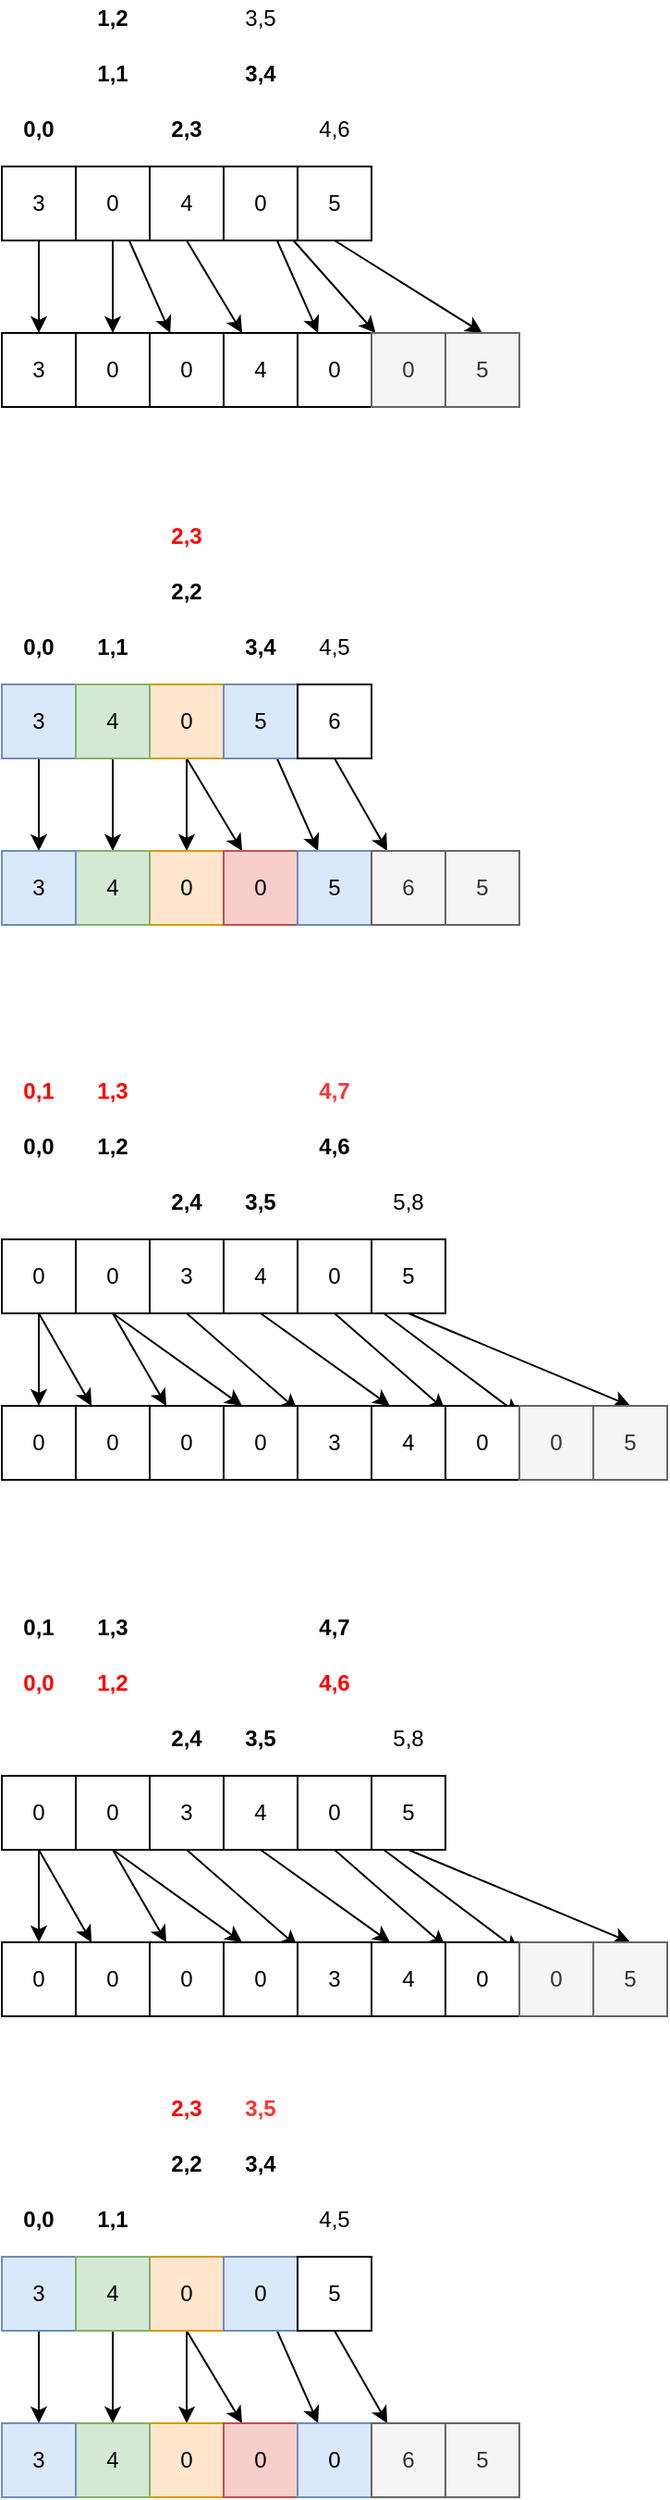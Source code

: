 <mxfile version="13.1.5" type="device"><diagram id="WOctgGuUu7U93JuyWRdp" name="Page-1"><mxGraphModel dx="415" dy="596" grid="1" gridSize="10" guides="1" tooltips="1" connect="1" arrows="1" fold="1" page="1" pageScale="1" pageWidth="827" pageHeight="1169" math="0" shadow="0"><root><mxCell id="0"/><mxCell id="1" parent="0"/><mxCell id="TmiIXDje751o7hdg9vyt-18" value="" style="rounded=0;orthogonalLoop=1;jettySize=auto;html=1;" edge="1" parent="1" source="TmiIXDje751o7hdg9vyt-1" target="TmiIXDje751o7hdg9vyt-16"><mxGeometry relative="1" as="geometry"/></mxCell><mxCell id="TmiIXDje751o7hdg9vyt-1" value="3" style="whiteSpace=wrap;html=1;aspect=fixed;" vertex="1" parent="1"><mxGeometry x="320" y="320" width="40" height="40" as="geometry"/></mxCell><mxCell id="TmiIXDje751o7hdg9vyt-28" value="" style="edgeStyle=none;rounded=0;orthogonalLoop=1;jettySize=auto;html=1;entryX=0.25;entryY=0;entryDx=0;entryDy=0;exitX=0.5;exitY=1;exitDx=0;exitDy=0;" edge="1" parent="1" source="TmiIXDje751o7hdg9vyt-11" target="TmiIXDje751o7hdg9vyt-26"><mxGeometry relative="1" as="geometry"/></mxCell><mxCell id="TmiIXDje751o7hdg9vyt-11" value="4" style="whiteSpace=wrap;html=1;aspect=fixed;" vertex="1" parent="1"><mxGeometry x="400" y="320" width="40" height="40" as="geometry"/></mxCell><mxCell id="TmiIXDje751o7hdg9vyt-19" value="" style="rounded=0;orthogonalLoop=1;jettySize=auto;html=1;" edge="1" parent="1" source="TmiIXDje751o7hdg9vyt-12" target="TmiIXDje751o7hdg9vyt-15"><mxGeometry relative="1" as="geometry"/></mxCell><mxCell id="TmiIXDje751o7hdg9vyt-21" style="rounded=0;orthogonalLoop=1;jettySize=auto;html=1;" edge="1" parent="1" source="TmiIXDje751o7hdg9vyt-12" target="TmiIXDje751o7hdg9vyt-14"><mxGeometry relative="1" as="geometry"/></mxCell><mxCell id="TmiIXDje751o7hdg9vyt-12" value="0" style="whiteSpace=wrap;html=1;aspect=fixed;" vertex="1" parent="1"><mxGeometry x="360" y="320" width="40" height="40" as="geometry"/></mxCell><mxCell id="TmiIXDje751o7hdg9vyt-14" value="0" style="whiteSpace=wrap;html=1;aspect=fixed;" vertex="1" parent="1"><mxGeometry x="400" y="410" width="40" height="40" as="geometry"/></mxCell><mxCell id="TmiIXDje751o7hdg9vyt-15" value="0" style="whiteSpace=wrap;html=1;aspect=fixed;" vertex="1" parent="1"><mxGeometry x="360" y="410" width="40" height="40" as="geometry"/></mxCell><mxCell id="TmiIXDje751o7hdg9vyt-16" value="3" style="whiteSpace=wrap;html=1;aspect=fixed;" vertex="1" parent="1"><mxGeometry x="320" y="410" width="40" height="40" as="geometry"/></mxCell><mxCell id="TmiIXDje751o7hdg9vyt-29" value="" style="edgeStyle=none;rounded=0;orthogonalLoop=1;jettySize=auto;html=1;" edge="1" parent="1" source="TmiIXDje751o7hdg9vyt-22" target="TmiIXDje751o7hdg9vyt-27"><mxGeometry relative="1" as="geometry"/></mxCell><mxCell id="TmiIXDje751o7hdg9vyt-32" style="edgeStyle=none;rounded=0;orthogonalLoop=1;jettySize=auto;html=1;" edge="1" parent="1" source="TmiIXDje751o7hdg9vyt-22" target="TmiIXDje751o7hdg9vyt-30"><mxGeometry relative="1" as="geometry"/></mxCell><mxCell id="TmiIXDje751o7hdg9vyt-22" value="0" style="whiteSpace=wrap;html=1;aspect=fixed;" vertex="1" parent="1"><mxGeometry x="440" y="320" width="40" height="40" as="geometry"/></mxCell><mxCell id="TmiIXDje751o7hdg9vyt-33" style="edgeStyle=none;rounded=0;orthogonalLoop=1;jettySize=auto;html=1;entryX=0.5;entryY=0;entryDx=0;entryDy=0;exitX=0.5;exitY=1;exitDx=0;exitDy=0;" edge="1" parent="1" source="TmiIXDje751o7hdg9vyt-23" target="TmiIXDje751o7hdg9vyt-31"><mxGeometry relative="1" as="geometry"/></mxCell><mxCell id="TmiIXDje751o7hdg9vyt-23" value="5" style="whiteSpace=wrap;html=1;aspect=fixed;" vertex="1" parent="1"><mxGeometry x="480" y="320" width="40" height="40" as="geometry"/></mxCell><mxCell id="TmiIXDje751o7hdg9vyt-26" value="4" style="whiteSpace=wrap;html=1;aspect=fixed;" vertex="1" parent="1"><mxGeometry x="440" y="410" width="40" height="40" as="geometry"/></mxCell><mxCell id="TmiIXDje751o7hdg9vyt-27" value="0" style="whiteSpace=wrap;html=1;aspect=fixed;" vertex="1" parent="1"><mxGeometry x="480" y="410" width="40" height="40" as="geometry"/></mxCell><mxCell id="TmiIXDje751o7hdg9vyt-30" value="0" style="whiteSpace=wrap;html=1;aspect=fixed;fillColor=#f5f5f5;strokeColor=#666666;fontColor=#333333;" vertex="1" parent="1"><mxGeometry x="520" y="410" width="40" height="40" as="geometry"/></mxCell><mxCell id="TmiIXDje751o7hdg9vyt-31" value="5" style="whiteSpace=wrap;html=1;aspect=fixed;fillColor=#f5f5f5;strokeColor=#666666;fontColor=#333333;" vertex="1" parent="1"><mxGeometry x="560" y="410" width="40" height="40" as="geometry"/></mxCell><mxCell id="TmiIXDje751o7hdg9vyt-34" value="0,0" style="text;html=1;strokeColor=none;fillColor=none;align=center;verticalAlign=middle;whiteSpace=wrap;rounded=0;fontStyle=1" vertex="1" parent="1"><mxGeometry x="320" y="290" width="40" height="20" as="geometry"/></mxCell><mxCell id="TmiIXDje751o7hdg9vyt-35" value="1,1" style="text;html=1;strokeColor=none;fillColor=none;align=center;verticalAlign=middle;whiteSpace=wrap;rounded=0;fontStyle=1" vertex="1" parent="1"><mxGeometry x="360" y="260" width="40" height="20" as="geometry"/></mxCell><mxCell id="TmiIXDje751o7hdg9vyt-36" value="1,2" style="text;html=1;strokeColor=none;fillColor=none;align=center;verticalAlign=middle;whiteSpace=wrap;rounded=0;fontStyle=1" vertex="1" parent="1"><mxGeometry x="360" y="230" width="40" height="20" as="geometry"/></mxCell><mxCell id="TmiIXDje751o7hdg9vyt-37" value="2,3" style="text;html=1;strokeColor=none;fillColor=none;align=center;verticalAlign=middle;whiteSpace=wrap;rounded=0;fontStyle=1" vertex="1" parent="1"><mxGeometry x="400" y="290" width="40" height="20" as="geometry"/></mxCell><mxCell id="TmiIXDje751o7hdg9vyt-38" value="3,4" style="text;html=1;strokeColor=none;fillColor=none;align=center;verticalAlign=middle;whiteSpace=wrap;rounded=0;fontStyle=1" vertex="1" parent="1"><mxGeometry x="440" y="260" width="40" height="20" as="geometry"/></mxCell><mxCell id="TmiIXDje751o7hdg9vyt-39" value="3,5" style="text;html=1;strokeColor=none;fillColor=none;align=center;verticalAlign=middle;whiteSpace=wrap;rounded=0;" vertex="1" parent="1"><mxGeometry x="440" y="230" width="40" height="20" as="geometry"/></mxCell><mxCell id="TmiIXDje751o7hdg9vyt-40" value="4,6" style="text;html=1;strokeColor=none;fillColor=none;align=center;verticalAlign=middle;whiteSpace=wrap;rounded=0;" vertex="1" parent="1"><mxGeometry x="480" y="290" width="40" height="20" as="geometry"/></mxCell><mxCell id="TmiIXDje751o7hdg9vyt-41" value="" style="rounded=0;orthogonalLoop=1;jettySize=auto;html=1;" edge="1" source="TmiIXDje751o7hdg9vyt-42" target="TmiIXDje751o7hdg9vyt-50" parent="1"><mxGeometry relative="1" as="geometry"/></mxCell><mxCell id="TmiIXDje751o7hdg9vyt-42" value="3" style="whiteSpace=wrap;html=1;aspect=fixed;fillColor=#dae8fc;strokeColor=#6c8ebf;" vertex="1" parent="1"><mxGeometry x="320" y="600" width="40" height="40" as="geometry"/></mxCell><mxCell id="TmiIXDje751o7hdg9vyt-43" value="" style="edgeStyle=none;rounded=0;orthogonalLoop=1;jettySize=auto;html=1;entryX=0.25;entryY=0;entryDx=0;entryDy=0;exitX=0.5;exitY=1;exitDx=0;exitDy=0;" edge="1" source="TmiIXDje751o7hdg9vyt-44" target="TmiIXDje751o7hdg9vyt-56" parent="1"><mxGeometry relative="1" as="geometry"/></mxCell><mxCell id="TmiIXDje751o7hdg9vyt-67" value="" style="edgeStyle=none;rounded=0;orthogonalLoop=1;jettySize=auto;html=1;" edge="1" parent="1" source="TmiIXDje751o7hdg9vyt-44" target="TmiIXDje751o7hdg9vyt-48"><mxGeometry relative="1" as="geometry"/></mxCell><mxCell id="TmiIXDje751o7hdg9vyt-44" value="0" style="whiteSpace=wrap;html=1;aspect=fixed;fillColor=#ffe6cc;strokeColor=#d79b00;" vertex="1" parent="1"><mxGeometry x="400" y="600" width="40" height="40" as="geometry"/></mxCell><mxCell id="TmiIXDje751o7hdg9vyt-45" value="" style="rounded=0;orthogonalLoop=1;jettySize=auto;html=1;" edge="1" source="TmiIXDje751o7hdg9vyt-47" target="TmiIXDje751o7hdg9vyt-49" parent="1"><mxGeometry relative="1" as="geometry"/></mxCell><mxCell id="TmiIXDje751o7hdg9vyt-47" value="4" style="whiteSpace=wrap;html=1;aspect=fixed;fillColor=#d5e8d4;strokeColor=#82b366;" vertex="1" parent="1"><mxGeometry x="360" y="600" width="40" height="40" as="geometry"/></mxCell><mxCell id="TmiIXDje751o7hdg9vyt-48" value="0" style="whiteSpace=wrap;html=1;aspect=fixed;fillColor=#ffe6cc;strokeColor=#d79b00;" vertex="1" parent="1"><mxGeometry x="400" y="690" width="40" height="40" as="geometry"/></mxCell><mxCell id="TmiIXDje751o7hdg9vyt-49" value="4" style="whiteSpace=wrap;html=1;aspect=fixed;fillColor=#d5e8d4;strokeColor=#82b366;" vertex="1" parent="1"><mxGeometry x="360" y="690" width="40" height="40" as="geometry"/></mxCell><mxCell id="TmiIXDje751o7hdg9vyt-50" value="3" style="whiteSpace=wrap;html=1;aspect=fixed;fillColor=#dae8fc;strokeColor=#6c8ebf;" vertex="1" parent="1"><mxGeometry x="320" y="690" width="40" height="40" as="geometry"/></mxCell><mxCell id="TmiIXDje751o7hdg9vyt-51" value="" style="edgeStyle=none;rounded=0;orthogonalLoop=1;jettySize=auto;html=1;" edge="1" source="TmiIXDje751o7hdg9vyt-53" target="TmiIXDje751o7hdg9vyt-57" parent="1"><mxGeometry relative="1" as="geometry"/></mxCell><mxCell id="TmiIXDje751o7hdg9vyt-53" value="5" style="whiteSpace=wrap;html=1;aspect=fixed;fillColor=#dae8fc;strokeColor=#6c8ebf;" vertex="1" parent="1"><mxGeometry x="440" y="600" width="40" height="40" as="geometry"/></mxCell><mxCell id="TmiIXDje751o7hdg9vyt-54" style="edgeStyle=none;rounded=0;orthogonalLoop=1;jettySize=auto;html=1;exitX=0.5;exitY=1;exitDx=0;exitDy=0;" edge="1" source="TmiIXDje751o7hdg9vyt-55" target="TmiIXDje751o7hdg9vyt-58" parent="1"><mxGeometry relative="1" as="geometry"/></mxCell><mxCell id="TmiIXDje751o7hdg9vyt-55" value="6" style="whiteSpace=wrap;html=1;aspect=fixed;" vertex="1" parent="1"><mxGeometry x="480" y="600" width="40" height="40" as="geometry"/></mxCell><mxCell id="TmiIXDje751o7hdg9vyt-56" value="0" style="whiteSpace=wrap;html=1;aspect=fixed;fillColor=#f8cecc;strokeColor=#b85450;" vertex="1" parent="1"><mxGeometry x="440" y="690" width="40" height="40" as="geometry"/></mxCell><mxCell id="TmiIXDje751o7hdg9vyt-57" value="5" style="whiteSpace=wrap;html=1;aspect=fixed;fillColor=#dae8fc;strokeColor=#6c8ebf;" vertex="1" parent="1"><mxGeometry x="480" y="690" width="40" height="40" as="geometry"/></mxCell><mxCell id="TmiIXDje751o7hdg9vyt-58" value="6" style="whiteSpace=wrap;html=1;aspect=fixed;fillColor=#f5f5f5;strokeColor=#666666;fontColor=#333333;" vertex="1" parent="1"><mxGeometry x="520" y="690" width="40" height="40" as="geometry"/></mxCell><mxCell id="TmiIXDje751o7hdg9vyt-59" value="5" style="whiteSpace=wrap;html=1;aspect=fixed;fillColor=#f5f5f5;strokeColor=#666666;fontColor=#333333;" vertex="1" parent="1"><mxGeometry x="560" y="690" width="40" height="40" as="geometry"/></mxCell><mxCell id="TmiIXDje751o7hdg9vyt-60" value="0,0" style="text;html=1;strokeColor=none;fillColor=none;align=center;verticalAlign=middle;whiteSpace=wrap;rounded=0;fontStyle=1" vertex="1" parent="1"><mxGeometry x="320" y="570" width="40" height="20" as="geometry"/></mxCell><mxCell id="TmiIXDje751o7hdg9vyt-61" value="1,1" style="text;html=1;strokeColor=none;fillColor=none;align=center;verticalAlign=middle;whiteSpace=wrap;rounded=0;fontStyle=1" vertex="1" parent="1"><mxGeometry x="360" y="570" width="40" height="20" as="geometry"/></mxCell><mxCell id="TmiIXDje751o7hdg9vyt-63" value="2,2" style="text;html=1;strokeColor=none;fillColor=none;align=center;verticalAlign=middle;whiteSpace=wrap;rounded=0;fontStyle=1" vertex="1" parent="1"><mxGeometry x="400" y="540" width="40" height="20" as="geometry"/></mxCell><mxCell id="TmiIXDje751o7hdg9vyt-64" value="3,4" style="text;html=1;strokeColor=none;fillColor=none;align=center;verticalAlign=middle;whiteSpace=wrap;rounded=0;fontStyle=1" vertex="1" parent="1"><mxGeometry x="440" y="570" width="40" height="20" as="geometry"/></mxCell><mxCell id="TmiIXDje751o7hdg9vyt-66" value="4,5" style="text;html=1;strokeColor=none;fillColor=none;align=center;verticalAlign=middle;whiteSpace=wrap;rounded=0;" vertex="1" parent="1"><mxGeometry x="480" y="570" width="40" height="20" as="geometry"/></mxCell><mxCell id="TmiIXDje751o7hdg9vyt-68" value="2,3" style="text;html=1;strokeColor=none;fillColor=none;align=center;verticalAlign=middle;whiteSpace=wrap;rounded=0;fontStyle=1;fontColor=#FF0000;" vertex="1" parent="1"><mxGeometry x="400" y="510" width="40" height="20" as="geometry"/></mxCell><mxCell id="TmiIXDje751o7hdg9vyt-69" value="" style="rounded=0;orthogonalLoop=1;jettySize=auto;html=1;" edge="1" source="TmiIXDje751o7hdg9vyt-70" target="TmiIXDje751o7hdg9vyt-78" parent="1"><mxGeometry relative="1" as="geometry"/></mxCell><mxCell id="TmiIXDje751o7hdg9vyt-128" style="edgeStyle=none;rounded=0;orthogonalLoop=1;jettySize=auto;html=1;exitX=0.5;exitY=1;exitDx=0;exitDy=0;fontColor=#FF0000;" edge="1" parent="1" source="TmiIXDje751o7hdg9vyt-70" target="TmiIXDje751o7hdg9vyt-124"><mxGeometry relative="1" as="geometry"/></mxCell><mxCell id="TmiIXDje751o7hdg9vyt-70" value="0" style="whiteSpace=wrap;html=1;aspect=fixed;" vertex="1" parent="1"><mxGeometry x="320" y="900" width="40" height="40" as="geometry"/></mxCell><mxCell id="TmiIXDje751o7hdg9vyt-71" value="" style="edgeStyle=none;rounded=0;orthogonalLoop=1;jettySize=auto;html=1;entryX=0.25;entryY=0;entryDx=0;entryDy=0;exitX=0.5;exitY=1;exitDx=0;exitDy=0;" edge="1" source="TmiIXDje751o7hdg9vyt-72" target="TmiIXDje751o7hdg9vyt-84" parent="1"><mxGeometry relative="1" as="geometry"/></mxCell><mxCell id="TmiIXDje751o7hdg9vyt-72" value="4" style="whiteSpace=wrap;html=1;aspect=fixed;" vertex="1" parent="1"><mxGeometry x="440" y="900" width="40" height="40" as="geometry"/></mxCell><mxCell id="TmiIXDje751o7hdg9vyt-74" style="rounded=0;orthogonalLoop=1;jettySize=auto;html=1;exitX=0.5;exitY=1;exitDx=0;exitDy=0;" edge="1" source="TmiIXDje751o7hdg9vyt-75" target="TmiIXDje751o7hdg9vyt-76" parent="1"><mxGeometry relative="1" as="geometry"/></mxCell><mxCell id="TmiIXDje751o7hdg9vyt-75" value="3" style="whiteSpace=wrap;html=1;aspect=fixed;" vertex="1" parent="1"><mxGeometry x="400" y="900" width="40" height="40" as="geometry"/></mxCell><mxCell id="TmiIXDje751o7hdg9vyt-76" value="3" style="whiteSpace=wrap;html=1;aspect=fixed;" vertex="1" parent="1"><mxGeometry x="480" y="990" width="40" height="40" as="geometry"/></mxCell><mxCell id="TmiIXDje751o7hdg9vyt-77" value="0" style="whiteSpace=wrap;html=1;aspect=fixed;" vertex="1" parent="1"><mxGeometry x="440" y="990" width="40" height="40" as="geometry"/></mxCell><mxCell id="TmiIXDje751o7hdg9vyt-78" value="0" style="whiteSpace=wrap;html=1;aspect=fixed;" vertex="1" parent="1"><mxGeometry x="320" y="990" width="40" height="40" as="geometry"/></mxCell><mxCell id="TmiIXDje751o7hdg9vyt-79" value="" style="edgeStyle=none;rounded=0;orthogonalLoop=1;jettySize=auto;html=1;exitX=0.5;exitY=1;exitDx=0;exitDy=0;" edge="1" source="TmiIXDje751o7hdg9vyt-81" target="TmiIXDje751o7hdg9vyt-85" parent="1"><mxGeometry relative="1" as="geometry"/></mxCell><mxCell id="TmiIXDje751o7hdg9vyt-80" style="edgeStyle=none;rounded=0;orthogonalLoop=1;jettySize=auto;html=1;" edge="1" source="TmiIXDje751o7hdg9vyt-81" target="TmiIXDje751o7hdg9vyt-86" parent="1"><mxGeometry relative="1" as="geometry"/></mxCell><mxCell id="TmiIXDje751o7hdg9vyt-81" value="0" style="whiteSpace=wrap;html=1;aspect=fixed;" vertex="1" parent="1"><mxGeometry x="480" y="900" width="40" height="40" as="geometry"/></mxCell><mxCell id="TmiIXDje751o7hdg9vyt-82" style="edgeStyle=none;rounded=0;orthogonalLoop=1;jettySize=auto;html=1;entryX=0.5;entryY=0;entryDx=0;entryDy=0;exitX=0.5;exitY=1;exitDx=0;exitDy=0;" edge="1" source="TmiIXDje751o7hdg9vyt-83" target="TmiIXDje751o7hdg9vyt-87" parent="1"><mxGeometry relative="1" as="geometry"/></mxCell><mxCell id="TmiIXDje751o7hdg9vyt-83" value="5" style="whiteSpace=wrap;html=1;aspect=fixed;" vertex="1" parent="1"><mxGeometry x="520" y="900" width="40" height="40" as="geometry"/></mxCell><mxCell id="TmiIXDje751o7hdg9vyt-84" value="4" style="whiteSpace=wrap;html=1;aspect=fixed;" vertex="1" parent="1"><mxGeometry x="520" y="990" width="40" height="40" as="geometry"/></mxCell><mxCell id="TmiIXDje751o7hdg9vyt-85" value="0" style="whiteSpace=wrap;html=1;aspect=fixed;" vertex="1" parent="1"><mxGeometry x="560" y="990" width="40" height="40" as="geometry"/></mxCell><mxCell id="TmiIXDje751o7hdg9vyt-86" value="0" style="whiteSpace=wrap;html=1;aspect=fixed;fillColor=#f5f5f5;strokeColor=#666666;fontColor=#333333;" vertex="1" parent="1"><mxGeometry x="600" y="990" width="40" height="40" as="geometry"/></mxCell><mxCell id="TmiIXDje751o7hdg9vyt-87" value="5" style="whiteSpace=wrap;html=1;aspect=fixed;fillColor=#f5f5f5;strokeColor=#666666;fontColor=#333333;" vertex="1" parent="1"><mxGeometry x="640" y="990" width="40" height="40" as="geometry"/></mxCell><mxCell id="TmiIXDje751o7hdg9vyt-88" value="0,0" style="text;html=1;strokeColor=none;fillColor=none;align=center;verticalAlign=middle;whiteSpace=wrap;rounded=0;fontStyle=1" vertex="1" parent="1"><mxGeometry x="320" y="840" width="40" height="20" as="geometry"/></mxCell><mxCell id="TmiIXDje751o7hdg9vyt-89" value="2,4" style="text;html=1;strokeColor=none;fillColor=none;align=center;verticalAlign=middle;whiteSpace=wrap;rounded=0;fontStyle=1" vertex="1" parent="1"><mxGeometry x="400" y="870" width="40" height="20" as="geometry"/></mxCell><mxCell id="TmiIXDje751o7hdg9vyt-91" value="3,5" style="text;html=1;strokeColor=none;fillColor=none;align=center;verticalAlign=middle;whiteSpace=wrap;rounded=0;fontStyle=1" vertex="1" parent="1"><mxGeometry x="440" y="870" width="40" height="20" as="geometry"/></mxCell><mxCell id="TmiIXDje751o7hdg9vyt-92" value="4,6" style="text;html=1;strokeColor=none;fillColor=none;align=center;verticalAlign=middle;whiteSpace=wrap;rounded=0;fontStyle=1" vertex="1" parent="1"><mxGeometry x="480" y="840" width="40" height="20" as="geometry"/></mxCell><mxCell id="TmiIXDje751o7hdg9vyt-93" value="4,7" style="text;html=1;strokeColor=none;fillColor=none;align=center;verticalAlign=middle;whiteSpace=wrap;rounded=0;fontColor=#FF3333;fontStyle=1" vertex="1" parent="1"><mxGeometry x="480" y="810" width="40" height="20" as="geometry"/></mxCell><mxCell id="TmiIXDje751o7hdg9vyt-94" value="5,8" style="text;html=1;strokeColor=none;fillColor=none;align=center;verticalAlign=middle;whiteSpace=wrap;rounded=0;" vertex="1" parent="1"><mxGeometry x="520" y="870" width="40" height="20" as="geometry"/></mxCell><mxCell id="TmiIXDje751o7hdg9vyt-95" value="0,1" style="text;html=1;strokeColor=none;fillColor=none;align=center;verticalAlign=middle;whiteSpace=wrap;rounded=0;fontStyle=1;fontColor=#FF0000;" vertex="1" parent="1"><mxGeometry x="320" y="810" width="40" height="20" as="geometry"/></mxCell><mxCell id="TmiIXDje751o7hdg9vyt-96" value="" style="rounded=0;orthogonalLoop=1;jettySize=auto;html=1;" edge="1" parent="1" source="TmiIXDje751o7hdg9vyt-97" target="TmiIXDje751o7hdg9vyt-105"><mxGeometry relative="1" as="geometry"/></mxCell><mxCell id="TmiIXDje751o7hdg9vyt-97" value="3" style="whiteSpace=wrap;html=1;aspect=fixed;fillColor=#dae8fc;strokeColor=#6c8ebf;" vertex="1" parent="1"><mxGeometry x="320" y="1450" width="40" height="40" as="geometry"/></mxCell><mxCell id="TmiIXDje751o7hdg9vyt-98" value="" style="edgeStyle=none;rounded=0;orthogonalLoop=1;jettySize=auto;html=1;entryX=0.25;entryY=0;entryDx=0;entryDy=0;exitX=0.5;exitY=1;exitDx=0;exitDy=0;" edge="1" parent="1" source="TmiIXDje751o7hdg9vyt-100" target="TmiIXDje751o7hdg9vyt-110"><mxGeometry relative="1" as="geometry"/></mxCell><mxCell id="TmiIXDje751o7hdg9vyt-99" value="" style="edgeStyle=none;rounded=0;orthogonalLoop=1;jettySize=auto;html=1;" edge="1" parent="1" source="TmiIXDje751o7hdg9vyt-100" target="TmiIXDje751o7hdg9vyt-103"><mxGeometry relative="1" as="geometry"/></mxCell><mxCell id="TmiIXDje751o7hdg9vyt-100" value="0" style="whiteSpace=wrap;html=1;aspect=fixed;fillColor=#ffe6cc;strokeColor=#d79b00;" vertex="1" parent="1"><mxGeometry x="400" y="1450" width="40" height="40" as="geometry"/></mxCell><mxCell id="TmiIXDje751o7hdg9vyt-101" value="" style="rounded=0;orthogonalLoop=1;jettySize=auto;html=1;" edge="1" parent="1" source="TmiIXDje751o7hdg9vyt-102" target="TmiIXDje751o7hdg9vyt-104"><mxGeometry relative="1" as="geometry"/></mxCell><mxCell id="TmiIXDje751o7hdg9vyt-102" value="4" style="whiteSpace=wrap;html=1;aspect=fixed;fillColor=#d5e8d4;strokeColor=#82b366;" vertex="1" parent="1"><mxGeometry x="360" y="1450" width="40" height="40" as="geometry"/></mxCell><mxCell id="TmiIXDje751o7hdg9vyt-103" value="0" style="whiteSpace=wrap;html=1;aspect=fixed;fillColor=#ffe6cc;strokeColor=#d79b00;" vertex="1" parent="1"><mxGeometry x="400" y="1540" width="40" height="40" as="geometry"/></mxCell><mxCell id="TmiIXDje751o7hdg9vyt-104" value="4" style="whiteSpace=wrap;html=1;aspect=fixed;fillColor=#d5e8d4;strokeColor=#82b366;" vertex="1" parent="1"><mxGeometry x="360" y="1540" width="40" height="40" as="geometry"/></mxCell><mxCell id="TmiIXDje751o7hdg9vyt-105" value="3" style="whiteSpace=wrap;html=1;aspect=fixed;fillColor=#dae8fc;strokeColor=#6c8ebf;" vertex="1" parent="1"><mxGeometry x="320" y="1540" width="40" height="40" as="geometry"/></mxCell><mxCell id="TmiIXDje751o7hdg9vyt-106" value="" style="edgeStyle=none;rounded=0;orthogonalLoop=1;jettySize=auto;html=1;" edge="1" parent="1" source="TmiIXDje751o7hdg9vyt-107" target="TmiIXDje751o7hdg9vyt-111"><mxGeometry relative="1" as="geometry"/></mxCell><mxCell id="TmiIXDje751o7hdg9vyt-107" value="0" style="whiteSpace=wrap;html=1;aspect=fixed;fillColor=#dae8fc;strokeColor=#6c8ebf;" vertex="1" parent="1"><mxGeometry x="440" y="1450" width="40" height="40" as="geometry"/></mxCell><mxCell id="TmiIXDje751o7hdg9vyt-108" style="edgeStyle=none;rounded=0;orthogonalLoop=1;jettySize=auto;html=1;exitX=0.5;exitY=1;exitDx=0;exitDy=0;" edge="1" parent="1" source="TmiIXDje751o7hdg9vyt-109" target="TmiIXDje751o7hdg9vyt-112"><mxGeometry relative="1" as="geometry"/></mxCell><mxCell id="TmiIXDje751o7hdg9vyt-109" value="5" style="whiteSpace=wrap;html=1;aspect=fixed;" vertex="1" parent="1"><mxGeometry x="480" y="1450" width="40" height="40" as="geometry"/></mxCell><mxCell id="TmiIXDje751o7hdg9vyt-110" value="0" style="whiteSpace=wrap;html=1;aspect=fixed;fillColor=#f8cecc;strokeColor=#b85450;" vertex="1" parent="1"><mxGeometry x="440" y="1540" width="40" height="40" as="geometry"/></mxCell><mxCell id="TmiIXDje751o7hdg9vyt-111" value="0" style="whiteSpace=wrap;html=1;aspect=fixed;fillColor=#dae8fc;strokeColor=#6c8ebf;" vertex="1" parent="1"><mxGeometry x="480" y="1540" width="40" height="40" as="geometry"/></mxCell><mxCell id="TmiIXDje751o7hdg9vyt-112" value="6" style="whiteSpace=wrap;html=1;aspect=fixed;fillColor=#f5f5f5;strokeColor=#666666;fontColor=#333333;" vertex="1" parent="1"><mxGeometry x="520" y="1540" width="40" height="40" as="geometry"/></mxCell><mxCell id="TmiIXDje751o7hdg9vyt-113" value="5" style="whiteSpace=wrap;html=1;aspect=fixed;fillColor=#f5f5f5;strokeColor=#666666;fontColor=#333333;" vertex="1" parent="1"><mxGeometry x="560" y="1540" width="40" height="40" as="geometry"/></mxCell><mxCell id="TmiIXDje751o7hdg9vyt-114" value="0,0" style="text;html=1;strokeColor=none;fillColor=none;align=center;verticalAlign=middle;whiteSpace=wrap;rounded=0;fontStyle=1" vertex="1" parent="1"><mxGeometry x="320" y="1420" width="40" height="20" as="geometry"/></mxCell><mxCell id="TmiIXDje751o7hdg9vyt-115" value="1,1" style="text;html=1;strokeColor=none;fillColor=none;align=center;verticalAlign=middle;whiteSpace=wrap;rounded=0;fontStyle=1" vertex="1" parent="1"><mxGeometry x="360" y="1420" width="40" height="20" as="geometry"/></mxCell><mxCell id="TmiIXDje751o7hdg9vyt-116" value="2,2" style="text;html=1;strokeColor=none;fillColor=none;align=center;verticalAlign=middle;whiteSpace=wrap;rounded=0;fontStyle=1" vertex="1" parent="1"><mxGeometry x="400" y="1390" width="40" height="20" as="geometry"/></mxCell><mxCell id="TmiIXDje751o7hdg9vyt-117" value="3,4" style="text;html=1;strokeColor=none;fillColor=none;align=center;verticalAlign=middle;whiteSpace=wrap;rounded=0;fontStyle=1;fontColor=#000000;" vertex="1" parent="1"><mxGeometry x="440" y="1390" width="40" height="20" as="geometry"/></mxCell><mxCell id="TmiIXDje751o7hdg9vyt-120" value="3,5" style="text;html=1;strokeColor=none;fillColor=none;align=center;verticalAlign=middle;whiteSpace=wrap;rounded=0;fontStyle=1;fontColor=#FF3333;" vertex="1" parent="1"><mxGeometry x="440" y="1360" width="40" height="20" as="geometry"/></mxCell><mxCell id="TmiIXDje751o7hdg9vyt-118" value="4,5" style="text;html=1;strokeColor=none;fillColor=none;align=center;verticalAlign=middle;whiteSpace=wrap;rounded=0;" vertex="1" parent="1"><mxGeometry x="480" y="1420" width="40" height="20" as="geometry"/></mxCell><mxCell id="TmiIXDje751o7hdg9vyt-119" value="2,3" style="text;html=1;strokeColor=none;fillColor=none;align=center;verticalAlign=middle;whiteSpace=wrap;rounded=0;fontStyle=1;fontColor=#FF0000;" vertex="1" parent="1"><mxGeometry x="400" y="1360" width="40" height="20" as="geometry"/></mxCell><mxCell id="TmiIXDje751o7hdg9vyt-122" value="" style="rounded=0;orthogonalLoop=1;jettySize=auto;html=1;" edge="1" target="TmiIXDje751o7hdg9vyt-127" parent="1"><mxGeometry relative="1" as="geometry"><mxPoint x="380" y="940" as="sourcePoint"/><Array as="points"><mxPoint x="409" y="990"/></Array></mxGeometry></mxCell><mxCell id="TmiIXDje751o7hdg9vyt-124" value="0" style="whiteSpace=wrap;html=1;aspect=fixed;" vertex="1" parent="1"><mxGeometry x="360" y="990" width="40" height="40" as="geometry"/></mxCell><mxCell id="TmiIXDje751o7hdg9vyt-125" value="" style="rounded=0;orthogonalLoop=1;jettySize=auto;html=1;exitX=0.5;exitY=1;exitDx=0;exitDy=0;entryX=0.25;entryY=0;entryDx=0;entryDy=0;" edge="1" source="TmiIXDje751o7hdg9vyt-126" target="TmiIXDje751o7hdg9vyt-77" parent="1"><mxGeometry relative="1" as="geometry"/></mxCell><mxCell id="TmiIXDje751o7hdg9vyt-126" value="0" style="whiteSpace=wrap;html=1;aspect=fixed;" vertex="1" parent="1"><mxGeometry x="360" y="900" width="40" height="40" as="geometry"/></mxCell><mxCell id="TmiIXDje751o7hdg9vyt-127" value="0" style="whiteSpace=wrap;html=1;aspect=fixed;" vertex="1" parent="1"><mxGeometry x="400" y="990" width="40" height="40" as="geometry"/></mxCell><mxCell id="TmiIXDje751o7hdg9vyt-129" value="1,2" style="text;html=1;strokeColor=none;fillColor=none;align=center;verticalAlign=middle;whiteSpace=wrap;rounded=0;fontStyle=1" vertex="1" parent="1"><mxGeometry x="360" y="840" width="40" height="20" as="geometry"/></mxCell><mxCell id="TmiIXDje751o7hdg9vyt-130" value="1,3" style="text;html=1;strokeColor=none;fillColor=none;align=center;verticalAlign=middle;whiteSpace=wrap;rounded=0;fontStyle=1;fontColor=#FF0000;" vertex="1" parent="1"><mxGeometry x="360" y="810" width="40" height="20" as="geometry"/></mxCell><mxCell id="TmiIXDje751o7hdg9vyt-132" value="" style="rounded=0;orthogonalLoop=1;jettySize=auto;html=1;" edge="1" source="TmiIXDje751o7hdg9vyt-134" target="TmiIXDje751o7hdg9vyt-141" parent="1"><mxGeometry relative="1" as="geometry"/></mxCell><mxCell id="TmiIXDje751o7hdg9vyt-133" style="edgeStyle=none;rounded=0;orthogonalLoop=1;jettySize=auto;html=1;exitX=0.5;exitY=1;exitDx=0;exitDy=0;fontColor=#FF0000;" edge="1" source="TmiIXDje751o7hdg9vyt-134" target="TmiIXDje751o7hdg9vyt-159" parent="1"><mxGeometry relative="1" as="geometry"/></mxCell><mxCell id="TmiIXDje751o7hdg9vyt-134" value="0" style="whiteSpace=wrap;html=1;aspect=fixed;" vertex="1" parent="1"><mxGeometry x="320" y="1190" width="40" height="40" as="geometry"/></mxCell><mxCell id="TmiIXDje751o7hdg9vyt-135" value="" style="edgeStyle=none;rounded=0;orthogonalLoop=1;jettySize=auto;html=1;entryX=0.25;entryY=0;entryDx=0;entryDy=0;exitX=0.5;exitY=1;exitDx=0;exitDy=0;" edge="1" source="TmiIXDje751o7hdg9vyt-136" target="TmiIXDje751o7hdg9vyt-147" parent="1"><mxGeometry relative="1" as="geometry"/></mxCell><mxCell id="TmiIXDje751o7hdg9vyt-136" value="4" style="whiteSpace=wrap;html=1;aspect=fixed;" vertex="1" parent="1"><mxGeometry x="440" y="1190" width="40" height="40" as="geometry"/></mxCell><mxCell id="TmiIXDje751o7hdg9vyt-137" style="rounded=0;orthogonalLoop=1;jettySize=auto;html=1;exitX=0.5;exitY=1;exitDx=0;exitDy=0;" edge="1" source="TmiIXDje751o7hdg9vyt-138" target="TmiIXDje751o7hdg9vyt-139" parent="1"><mxGeometry relative="1" as="geometry"/></mxCell><mxCell id="TmiIXDje751o7hdg9vyt-138" value="3" style="whiteSpace=wrap;html=1;aspect=fixed;" vertex="1" parent="1"><mxGeometry x="400" y="1190" width="40" height="40" as="geometry"/></mxCell><mxCell id="TmiIXDje751o7hdg9vyt-139" value="3" style="whiteSpace=wrap;html=1;aspect=fixed;" vertex="1" parent="1"><mxGeometry x="480" y="1280" width="40" height="40" as="geometry"/></mxCell><mxCell id="TmiIXDje751o7hdg9vyt-140" value="0" style="whiteSpace=wrap;html=1;aspect=fixed;" vertex="1" parent="1"><mxGeometry x="440" y="1280" width="40" height="40" as="geometry"/></mxCell><mxCell id="TmiIXDje751o7hdg9vyt-141" value="0" style="whiteSpace=wrap;html=1;aspect=fixed;" vertex="1" parent="1"><mxGeometry x="320" y="1280" width="40" height="40" as="geometry"/></mxCell><mxCell id="TmiIXDje751o7hdg9vyt-142" value="" style="edgeStyle=none;rounded=0;orthogonalLoop=1;jettySize=auto;html=1;exitX=0.5;exitY=1;exitDx=0;exitDy=0;" edge="1" source="TmiIXDje751o7hdg9vyt-144" target="TmiIXDje751o7hdg9vyt-148" parent="1"><mxGeometry relative="1" as="geometry"/></mxCell><mxCell id="TmiIXDje751o7hdg9vyt-143" style="edgeStyle=none;rounded=0;orthogonalLoop=1;jettySize=auto;html=1;" edge="1" source="TmiIXDje751o7hdg9vyt-144" target="TmiIXDje751o7hdg9vyt-149" parent="1"><mxGeometry relative="1" as="geometry"/></mxCell><mxCell id="TmiIXDje751o7hdg9vyt-144" value="0" style="whiteSpace=wrap;html=1;aspect=fixed;" vertex="1" parent="1"><mxGeometry x="480" y="1190" width="40" height="40" as="geometry"/></mxCell><mxCell id="TmiIXDje751o7hdg9vyt-145" style="edgeStyle=none;rounded=0;orthogonalLoop=1;jettySize=auto;html=1;entryX=0.5;entryY=0;entryDx=0;entryDy=0;exitX=0.5;exitY=1;exitDx=0;exitDy=0;" edge="1" source="TmiIXDje751o7hdg9vyt-146" target="TmiIXDje751o7hdg9vyt-150" parent="1"><mxGeometry relative="1" as="geometry"/></mxCell><mxCell id="TmiIXDje751o7hdg9vyt-146" value="5" style="whiteSpace=wrap;html=1;aspect=fixed;" vertex="1" parent="1"><mxGeometry x="520" y="1190" width="40" height="40" as="geometry"/></mxCell><mxCell id="TmiIXDje751o7hdg9vyt-147" value="4" style="whiteSpace=wrap;html=1;aspect=fixed;" vertex="1" parent="1"><mxGeometry x="520" y="1280" width="40" height="40" as="geometry"/></mxCell><mxCell id="TmiIXDje751o7hdg9vyt-148" value="0" style="whiteSpace=wrap;html=1;aspect=fixed;" vertex="1" parent="1"><mxGeometry x="560" y="1280" width="40" height="40" as="geometry"/></mxCell><mxCell id="TmiIXDje751o7hdg9vyt-149" value="0" style="whiteSpace=wrap;html=1;aspect=fixed;fillColor=#f5f5f5;strokeColor=#666666;fontColor=#333333;" vertex="1" parent="1"><mxGeometry x="600" y="1280" width="40" height="40" as="geometry"/></mxCell><mxCell id="TmiIXDje751o7hdg9vyt-150" value="5" style="whiteSpace=wrap;html=1;aspect=fixed;fillColor=#f5f5f5;strokeColor=#666666;fontColor=#333333;" vertex="1" parent="1"><mxGeometry x="640" y="1280" width="40" height="40" as="geometry"/></mxCell><mxCell id="TmiIXDje751o7hdg9vyt-151" value="0,0" style="text;html=1;strokeColor=none;fillColor=none;align=center;verticalAlign=middle;whiteSpace=wrap;rounded=0;fontStyle=1;fontColor=#FF0000;" vertex="1" parent="1"><mxGeometry x="320" y="1130" width="40" height="20" as="geometry"/></mxCell><mxCell id="TmiIXDje751o7hdg9vyt-152" value="2,4" style="text;html=1;strokeColor=none;fillColor=none;align=center;verticalAlign=middle;whiteSpace=wrap;rounded=0;fontStyle=1" vertex="1" parent="1"><mxGeometry x="400" y="1160" width="40" height="20" as="geometry"/></mxCell><mxCell id="TmiIXDje751o7hdg9vyt-153" value="3,5" style="text;html=1;strokeColor=none;fillColor=none;align=center;verticalAlign=middle;whiteSpace=wrap;rounded=0;fontStyle=1" vertex="1" parent="1"><mxGeometry x="440" y="1160" width="40" height="20" as="geometry"/></mxCell><mxCell id="TmiIXDje751o7hdg9vyt-154" value="4,6" style="text;html=1;strokeColor=none;fillColor=none;align=center;verticalAlign=middle;whiteSpace=wrap;rounded=0;fontStyle=1;fontColor=#FF0000;" vertex="1" parent="1"><mxGeometry x="480" y="1130" width="40" height="20" as="geometry"/></mxCell><mxCell id="TmiIXDje751o7hdg9vyt-155" value="4,7" style="text;html=1;strokeColor=none;fillColor=none;align=center;verticalAlign=middle;whiteSpace=wrap;rounded=0;fontColor=#000000;fontStyle=1" vertex="1" parent="1"><mxGeometry x="480" y="1100" width="40" height="20" as="geometry"/></mxCell><mxCell id="TmiIXDje751o7hdg9vyt-156" value="5,8" style="text;html=1;strokeColor=none;fillColor=none;align=center;verticalAlign=middle;whiteSpace=wrap;rounded=0;" vertex="1" parent="1"><mxGeometry x="520" y="1160" width="40" height="20" as="geometry"/></mxCell><mxCell id="TmiIXDje751o7hdg9vyt-157" value="0,1" style="text;html=1;strokeColor=none;fillColor=none;align=center;verticalAlign=middle;whiteSpace=wrap;rounded=0;fontStyle=1;fontColor=#000000;" vertex="1" parent="1"><mxGeometry x="320" y="1100" width="40" height="20" as="geometry"/></mxCell><mxCell id="TmiIXDje751o7hdg9vyt-158" value="" style="rounded=0;orthogonalLoop=1;jettySize=auto;html=1;" edge="1" target="TmiIXDje751o7hdg9vyt-162" parent="1"><mxGeometry relative="1" as="geometry"><mxPoint x="380" y="1230" as="sourcePoint"/><Array as="points"><mxPoint x="409" y="1280"/></Array></mxGeometry></mxCell><mxCell id="TmiIXDje751o7hdg9vyt-159" value="0" style="whiteSpace=wrap;html=1;aspect=fixed;" vertex="1" parent="1"><mxGeometry x="360" y="1280" width="40" height="40" as="geometry"/></mxCell><mxCell id="TmiIXDje751o7hdg9vyt-160" value="" style="rounded=0;orthogonalLoop=1;jettySize=auto;html=1;exitX=0.5;exitY=1;exitDx=0;exitDy=0;entryX=0.25;entryY=0;entryDx=0;entryDy=0;" edge="1" source="TmiIXDje751o7hdg9vyt-161" target="TmiIXDje751o7hdg9vyt-140" parent="1"><mxGeometry relative="1" as="geometry"/></mxCell><mxCell id="TmiIXDje751o7hdg9vyt-161" value="0" style="whiteSpace=wrap;html=1;aspect=fixed;" vertex="1" parent="1"><mxGeometry x="360" y="1190" width="40" height="40" as="geometry"/></mxCell><mxCell id="TmiIXDje751o7hdg9vyt-162" value="0" style="whiteSpace=wrap;html=1;aspect=fixed;" vertex="1" parent="1"><mxGeometry x="400" y="1280" width="40" height="40" as="geometry"/></mxCell><mxCell id="TmiIXDje751o7hdg9vyt-163" value="1,2" style="text;html=1;strokeColor=none;fillColor=none;align=center;verticalAlign=middle;whiteSpace=wrap;rounded=0;fontStyle=1;fontColor=#FF0000;" vertex="1" parent="1"><mxGeometry x="360" y="1130" width="40" height="20" as="geometry"/></mxCell><mxCell id="TmiIXDje751o7hdg9vyt-164" value="1,3" style="text;html=1;strokeColor=none;fillColor=none;align=center;verticalAlign=middle;whiteSpace=wrap;rounded=0;fontStyle=1;fontColor=#000000;" vertex="1" parent="1"><mxGeometry x="360" y="1100" width="40" height="20" as="geometry"/></mxCell></root></mxGraphModel></diagram></mxfile>